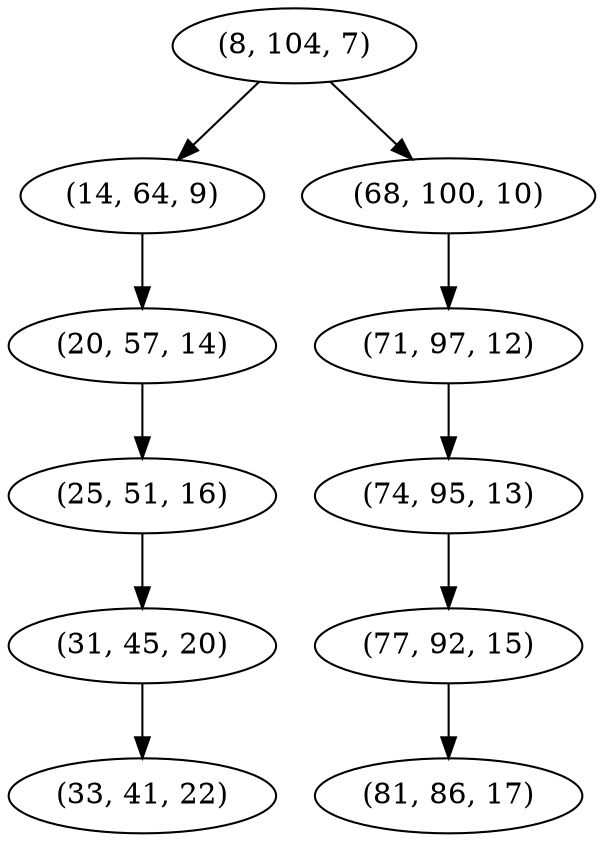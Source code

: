 digraph tree {
    "(8, 104, 7)";
    "(14, 64, 9)";
    "(20, 57, 14)";
    "(25, 51, 16)";
    "(31, 45, 20)";
    "(33, 41, 22)";
    "(68, 100, 10)";
    "(71, 97, 12)";
    "(74, 95, 13)";
    "(77, 92, 15)";
    "(81, 86, 17)";
    "(8, 104, 7)" -> "(14, 64, 9)";
    "(8, 104, 7)" -> "(68, 100, 10)";
    "(14, 64, 9)" -> "(20, 57, 14)";
    "(20, 57, 14)" -> "(25, 51, 16)";
    "(25, 51, 16)" -> "(31, 45, 20)";
    "(31, 45, 20)" -> "(33, 41, 22)";
    "(68, 100, 10)" -> "(71, 97, 12)";
    "(71, 97, 12)" -> "(74, 95, 13)";
    "(74, 95, 13)" -> "(77, 92, 15)";
    "(77, 92, 15)" -> "(81, 86, 17)";
}
